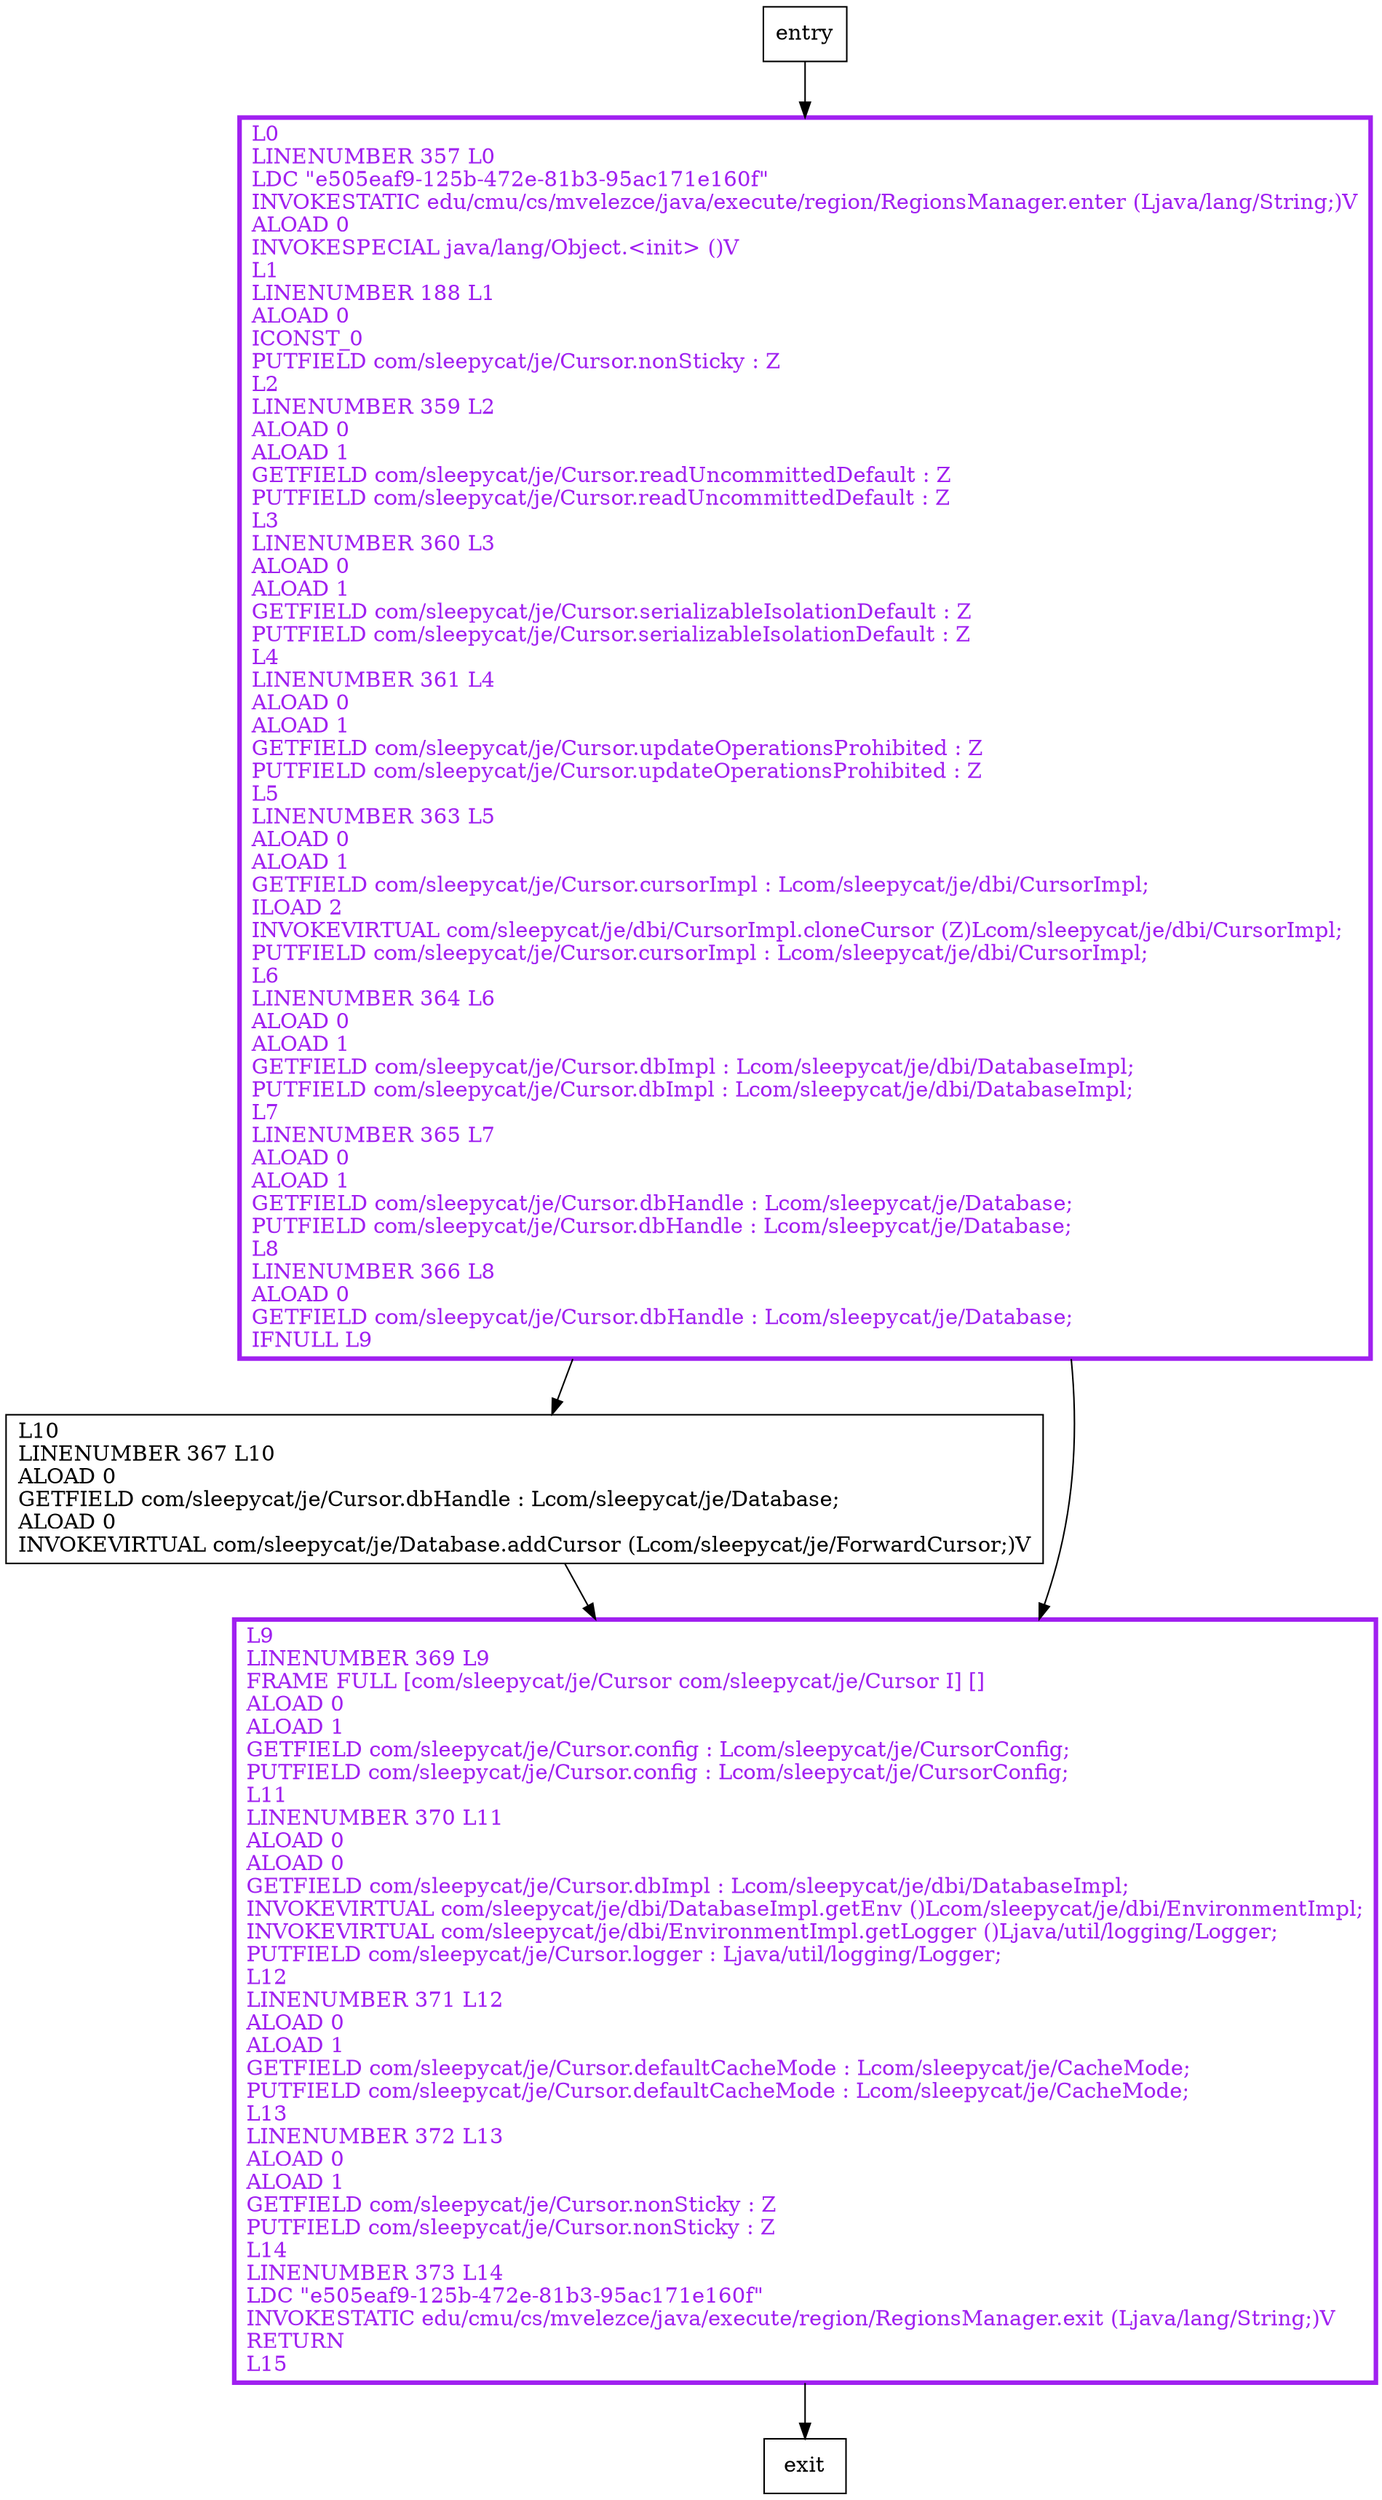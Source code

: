digraph <init> {
node [shape=record];
14042069 [label="L0\lLINENUMBER 357 L0\lLDC \"e505eaf9-125b-472e-81b3-95ac171e160f\"\lINVOKESTATIC edu/cmu/cs/mvelezce/java/execute/region/RegionsManager.enter (Ljava/lang/String;)V\lALOAD 0\lINVOKESPECIAL java/lang/Object.\<init\> ()V\lL1\lLINENUMBER 188 L1\lALOAD 0\lICONST_0\lPUTFIELD com/sleepycat/je/Cursor.nonSticky : Z\lL2\lLINENUMBER 359 L2\lALOAD 0\lALOAD 1\lGETFIELD com/sleepycat/je/Cursor.readUncommittedDefault : Z\lPUTFIELD com/sleepycat/je/Cursor.readUncommittedDefault : Z\lL3\lLINENUMBER 360 L3\lALOAD 0\lALOAD 1\lGETFIELD com/sleepycat/je/Cursor.serializableIsolationDefault : Z\lPUTFIELD com/sleepycat/je/Cursor.serializableIsolationDefault : Z\lL4\lLINENUMBER 361 L4\lALOAD 0\lALOAD 1\lGETFIELD com/sleepycat/je/Cursor.updateOperationsProhibited : Z\lPUTFIELD com/sleepycat/je/Cursor.updateOperationsProhibited : Z\lL5\lLINENUMBER 363 L5\lALOAD 0\lALOAD 1\lGETFIELD com/sleepycat/je/Cursor.cursorImpl : Lcom/sleepycat/je/dbi/CursorImpl;\lILOAD 2\lINVOKEVIRTUAL com/sleepycat/je/dbi/CursorImpl.cloneCursor (Z)Lcom/sleepycat/je/dbi/CursorImpl;\lPUTFIELD com/sleepycat/je/Cursor.cursorImpl : Lcom/sleepycat/je/dbi/CursorImpl;\lL6\lLINENUMBER 364 L6\lALOAD 0\lALOAD 1\lGETFIELD com/sleepycat/je/Cursor.dbImpl : Lcom/sleepycat/je/dbi/DatabaseImpl;\lPUTFIELD com/sleepycat/je/Cursor.dbImpl : Lcom/sleepycat/je/dbi/DatabaseImpl;\lL7\lLINENUMBER 365 L7\lALOAD 0\lALOAD 1\lGETFIELD com/sleepycat/je/Cursor.dbHandle : Lcom/sleepycat/je/Database;\lPUTFIELD com/sleepycat/je/Cursor.dbHandle : Lcom/sleepycat/je/Database;\lL8\lLINENUMBER 366 L8\lALOAD 0\lGETFIELD com/sleepycat/je/Cursor.dbHandle : Lcom/sleepycat/je/Database;\lIFNULL L9\l"];
325433822 [label="L10\lLINENUMBER 367 L10\lALOAD 0\lGETFIELD com/sleepycat/je/Cursor.dbHandle : Lcom/sleepycat/je/Database;\lALOAD 0\lINVOKEVIRTUAL com/sleepycat/je/Database.addCursor (Lcom/sleepycat/je/ForwardCursor;)V\l"];
1133500361 [label="L9\lLINENUMBER 369 L9\lFRAME FULL [com/sleepycat/je/Cursor com/sleepycat/je/Cursor I] []\lALOAD 0\lALOAD 1\lGETFIELD com/sleepycat/je/Cursor.config : Lcom/sleepycat/je/CursorConfig;\lPUTFIELD com/sleepycat/je/Cursor.config : Lcom/sleepycat/je/CursorConfig;\lL11\lLINENUMBER 370 L11\lALOAD 0\lALOAD 0\lGETFIELD com/sleepycat/je/Cursor.dbImpl : Lcom/sleepycat/je/dbi/DatabaseImpl;\lINVOKEVIRTUAL com/sleepycat/je/dbi/DatabaseImpl.getEnv ()Lcom/sleepycat/je/dbi/EnvironmentImpl;\lINVOKEVIRTUAL com/sleepycat/je/dbi/EnvironmentImpl.getLogger ()Ljava/util/logging/Logger;\lPUTFIELD com/sleepycat/je/Cursor.logger : Ljava/util/logging/Logger;\lL12\lLINENUMBER 371 L12\lALOAD 0\lALOAD 1\lGETFIELD com/sleepycat/je/Cursor.defaultCacheMode : Lcom/sleepycat/je/CacheMode;\lPUTFIELD com/sleepycat/je/Cursor.defaultCacheMode : Lcom/sleepycat/je/CacheMode;\lL13\lLINENUMBER 372 L13\lALOAD 0\lALOAD 1\lGETFIELD com/sleepycat/je/Cursor.nonSticky : Z\lPUTFIELD com/sleepycat/je/Cursor.nonSticky : Z\lL14\lLINENUMBER 373 L14\lLDC \"e505eaf9-125b-472e-81b3-95ac171e160f\"\lINVOKESTATIC edu/cmu/cs/mvelezce/java/execute/region/RegionsManager.exit (Ljava/lang/String;)V\lRETURN\lL15\l"];
entry;
exit;
entry -> 14042069
14042069 -> 325433822
14042069 -> 1133500361
325433822 -> 1133500361
1133500361 -> exit
14042069[fontcolor="purple", penwidth=3, color="purple"];
1133500361[fontcolor="purple", penwidth=3, color="purple"];
}
